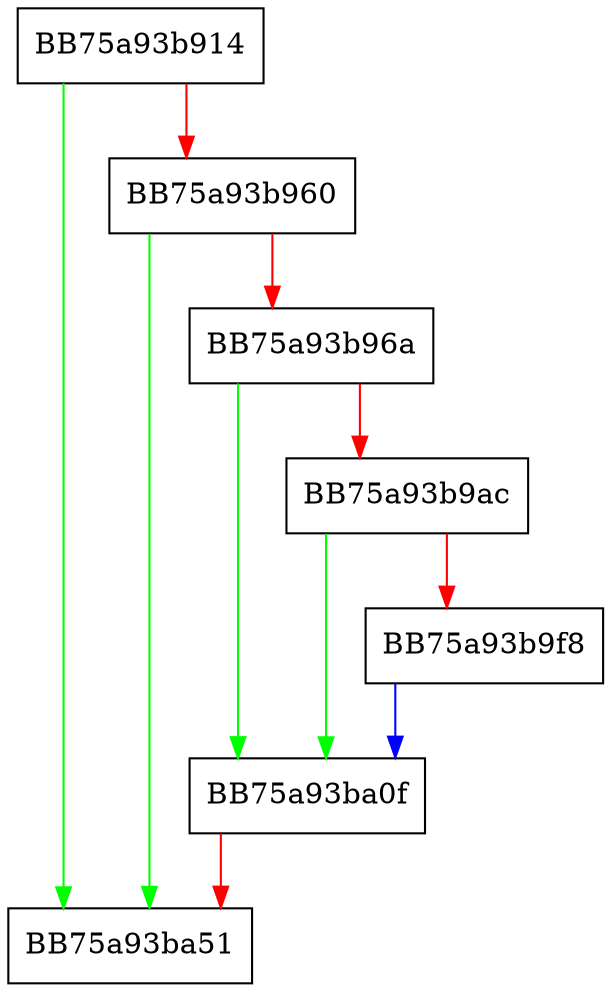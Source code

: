 digraph print_memory_usage {
  node [shape="box"];
  graph [splines=ortho];
  BB75a93b914 -> BB75a93ba51 [color="green"];
  BB75a93b914 -> BB75a93b960 [color="red"];
  BB75a93b960 -> BB75a93ba51 [color="green"];
  BB75a93b960 -> BB75a93b96a [color="red"];
  BB75a93b96a -> BB75a93ba0f [color="green"];
  BB75a93b96a -> BB75a93b9ac [color="red"];
  BB75a93b9ac -> BB75a93ba0f [color="green"];
  BB75a93b9ac -> BB75a93b9f8 [color="red"];
  BB75a93b9f8 -> BB75a93ba0f [color="blue"];
  BB75a93ba0f -> BB75a93ba51 [color="red"];
}